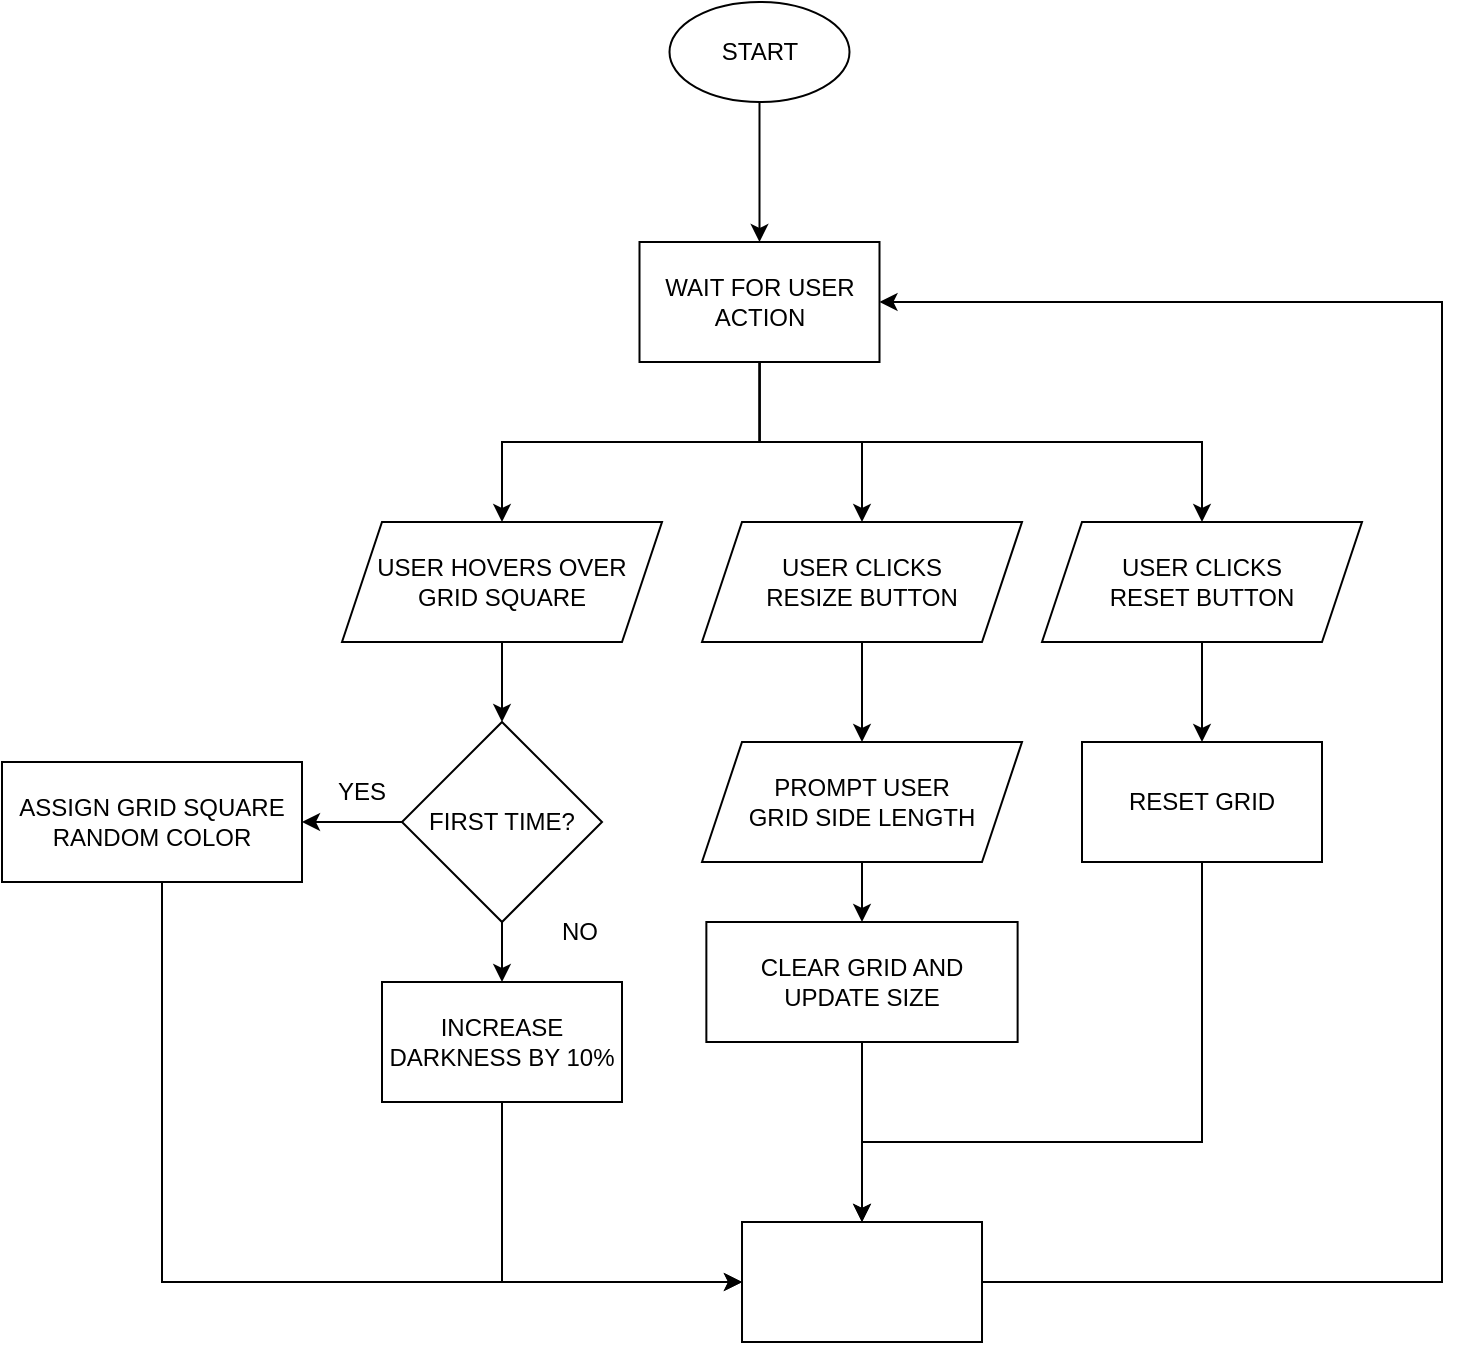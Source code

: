 <mxfile version="21.7.2" type="github">
  <diagram id="C5RBs43oDa-KdzZeNtuy" name="Page-1">
    <mxGraphModel dx="1259" dy="716" grid="1" gridSize="10" guides="1" tooltips="1" connect="1" arrows="1" fold="1" page="1" pageScale="1" pageWidth="827" pageHeight="1169" math="0" shadow="0">
      <root>
        <mxCell id="WIyWlLk6GJQsqaUBKTNV-0" />
        <mxCell id="WIyWlLk6GJQsqaUBKTNV-1" parent="WIyWlLk6GJQsqaUBKTNV-0" />
        <mxCell id="mxwFVXm17W9RLmr-c5UC-21" style="edgeStyle=orthogonalEdgeStyle;rounded=0;orthogonalLoop=1;jettySize=auto;html=1;entryX=0.5;entryY=0;entryDx=0;entryDy=0;" edge="1" parent="WIyWlLk6GJQsqaUBKTNV-1" source="mxwFVXm17W9RLmr-c5UC-1" target="mxwFVXm17W9RLmr-c5UC-5">
          <mxGeometry relative="1" as="geometry" />
        </mxCell>
        <mxCell id="mxwFVXm17W9RLmr-c5UC-1" value="START" style="ellipse;whiteSpace=wrap;html=1;" vertex="1" parent="WIyWlLk6GJQsqaUBKTNV-1">
          <mxGeometry x="353.75" y="20" width="90" height="50" as="geometry" />
        </mxCell>
        <mxCell id="mxwFVXm17W9RLmr-c5UC-28" value="" style="edgeStyle=orthogonalEdgeStyle;rounded=0;orthogonalLoop=1;jettySize=auto;html=1;" edge="1" parent="WIyWlLk6GJQsqaUBKTNV-1" source="mxwFVXm17W9RLmr-c5UC-5" target="mxwFVXm17W9RLmr-c5UC-27">
          <mxGeometry relative="1" as="geometry" />
        </mxCell>
        <mxCell id="mxwFVXm17W9RLmr-c5UC-35" style="edgeStyle=orthogonalEdgeStyle;rounded=0;orthogonalLoop=1;jettySize=auto;html=1;entryX=0.5;entryY=0;entryDx=0;entryDy=0;" edge="1" parent="WIyWlLk6GJQsqaUBKTNV-1" source="mxwFVXm17W9RLmr-c5UC-5" target="mxwFVXm17W9RLmr-c5UC-25">
          <mxGeometry relative="1" as="geometry" />
        </mxCell>
        <mxCell id="mxwFVXm17W9RLmr-c5UC-61" style="edgeStyle=orthogonalEdgeStyle;rounded=0;orthogonalLoop=1;jettySize=auto;html=1;entryX=0.5;entryY=0;entryDx=0;entryDy=0;" edge="1" parent="WIyWlLk6GJQsqaUBKTNV-1" source="mxwFVXm17W9RLmr-c5UC-5" target="mxwFVXm17W9RLmr-c5UC-56">
          <mxGeometry relative="1" as="geometry">
            <Array as="points">
              <mxPoint x="399" y="240" />
              <mxPoint x="620" y="240" />
            </Array>
          </mxGeometry>
        </mxCell>
        <mxCell id="mxwFVXm17W9RLmr-c5UC-5" value="WAIT FOR USER&lt;br&gt;ACTION" style="rounded=0;whiteSpace=wrap;html=1;" vertex="1" parent="WIyWlLk6GJQsqaUBKTNV-1">
          <mxGeometry x="338.75" y="140" width="120" height="60" as="geometry" />
        </mxCell>
        <mxCell id="mxwFVXm17W9RLmr-c5UC-47" style="edgeStyle=orthogonalEdgeStyle;rounded=0;orthogonalLoop=1;jettySize=auto;html=1;exitX=0.5;exitY=1;exitDx=0;exitDy=0;entryX=0.5;entryY=0;entryDx=0;entryDy=0;" edge="1" parent="WIyWlLk6GJQsqaUBKTNV-1" source="mxwFVXm17W9RLmr-c5UC-25" target="mxwFVXm17W9RLmr-c5UC-46">
          <mxGeometry relative="1" as="geometry" />
        </mxCell>
        <mxCell id="mxwFVXm17W9RLmr-c5UC-25" value="USER HOVERS OVER&lt;br&gt;GRID SQUARE" style="shape=parallelogram;perimeter=parallelogramPerimeter;whiteSpace=wrap;html=1;fixedSize=1;" vertex="1" parent="WIyWlLk6GJQsqaUBKTNV-1">
          <mxGeometry x="190" y="280" width="160" height="60" as="geometry" />
        </mxCell>
        <mxCell id="mxwFVXm17W9RLmr-c5UC-30" value="" style="edgeStyle=orthogonalEdgeStyle;rounded=0;orthogonalLoop=1;jettySize=auto;html=1;" edge="1" parent="WIyWlLk6GJQsqaUBKTNV-1" source="mxwFVXm17W9RLmr-c5UC-27" target="mxwFVXm17W9RLmr-c5UC-29">
          <mxGeometry relative="1" as="geometry" />
        </mxCell>
        <mxCell id="mxwFVXm17W9RLmr-c5UC-27" value="USER CLICKS&lt;br&gt;RESIZE BUTTON" style="shape=parallelogram;perimeter=parallelogramPerimeter;whiteSpace=wrap;html=1;fixedSize=1;" vertex="1" parent="WIyWlLk6GJQsqaUBKTNV-1">
          <mxGeometry x="370" y="280" width="160" height="60" as="geometry" />
        </mxCell>
        <mxCell id="mxwFVXm17W9RLmr-c5UC-39" value="" style="edgeStyle=orthogonalEdgeStyle;rounded=0;orthogonalLoop=1;jettySize=auto;html=1;" edge="1" parent="WIyWlLk6GJQsqaUBKTNV-1" source="mxwFVXm17W9RLmr-c5UC-29" target="mxwFVXm17W9RLmr-c5UC-38">
          <mxGeometry relative="1" as="geometry" />
        </mxCell>
        <mxCell id="mxwFVXm17W9RLmr-c5UC-29" value="PROMPT USER&lt;br&gt;GRID SIDE LENGTH" style="shape=parallelogram;perimeter=parallelogramPerimeter;whiteSpace=wrap;html=1;fixedSize=1;" vertex="1" parent="WIyWlLk6GJQsqaUBKTNV-1">
          <mxGeometry x="370" y="390" width="160" height="60" as="geometry" />
        </mxCell>
        <mxCell id="mxwFVXm17W9RLmr-c5UC-53" style="edgeStyle=orthogonalEdgeStyle;rounded=0;orthogonalLoop=1;jettySize=auto;html=1;entryX=0;entryY=0.5;entryDx=0;entryDy=0;" edge="1" parent="WIyWlLk6GJQsqaUBKTNV-1" source="mxwFVXm17W9RLmr-c5UC-36" target="mxwFVXm17W9RLmr-c5UC-41">
          <mxGeometry relative="1" as="geometry">
            <Array as="points">
              <mxPoint x="100" y="660" />
            </Array>
          </mxGeometry>
        </mxCell>
        <mxCell id="mxwFVXm17W9RLmr-c5UC-36" value="ASSIGN GRID SQUARE RANDOM COLOR" style="whiteSpace=wrap;html=1;" vertex="1" parent="WIyWlLk6GJQsqaUBKTNV-1">
          <mxGeometry x="20" y="400" width="150" height="60" as="geometry" />
        </mxCell>
        <mxCell id="mxwFVXm17W9RLmr-c5UC-42" value="" style="edgeStyle=orthogonalEdgeStyle;rounded=0;orthogonalLoop=1;jettySize=auto;html=1;" edge="1" parent="WIyWlLk6GJQsqaUBKTNV-1" source="mxwFVXm17W9RLmr-c5UC-38" target="mxwFVXm17W9RLmr-c5UC-41">
          <mxGeometry relative="1" as="geometry" />
        </mxCell>
        <mxCell id="mxwFVXm17W9RLmr-c5UC-38" value="CLEAR GRID AND&lt;br&gt;UPDATE SIZE" style="whiteSpace=wrap;html=1;" vertex="1" parent="WIyWlLk6GJQsqaUBKTNV-1">
          <mxGeometry x="372.18" y="480" width="155.63" height="60" as="geometry" />
        </mxCell>
        <mxCell id="mxwFVXm17W9RLmr-c5UC-55" style="edgeStyle=orthogonalEdgeStyle;rounded=0;orthogonalLoop=1;jettySize=auto;html=1;entryX=1;entryY=0.5;entryDx=0;entryDy=0;" edge="1" parent="WIyWlLk6GJQsqaUBKTNV-1" source="mxwFVXm17W9RLmr-c5UC-41" target="mxwFVXm17W9RLmr-c5UC-5">
          <mxGeometry relative="1" as="geometry">
            <Array as="points">
              <mxPoint x="740" y="660" />
              <mxPoint x="740" y="170" />
            </Array>
          </mxGeometry>
        </mxCell>
        <mxCell id="mxwFVXm17W9RLmr-c5UC-41" value="" style="whiteSpace=wrap;html=1;" vertex="1" parent="WIyWlLk6GJQsqaUBKTNV-1">
          <mxGeometry x="390.005" y="630" width="120" height="60" as="geometry" />
        </mxCell>
        <mxCell id="mxwFVXm17W9RLmr-c5UC-48" value="" style="edgeStyle=orthogonalEdgeStyle;rounded=0;orthogonalLoop=1;jettySize=auto;html=1;" edge="1" parent="WIyWlLk6GJQsqaUBKTNV-1" source="mxwFVXm17W9RLmr-c5UC-46" target="mxwFVXm17W9RLmr-c5UC-36">
          <mxGeometry relative="1" as="geometry" />
        </mxCell>
        <mxCell id="mxwFVXm17W9RLmr-c5UC-52" value="" style="edgeStyle=orthogonalEdgeStyle;rounded=0;orthogonalLoop=1;jettySize=auto;html=1;" edge="1" parent="WIyWlLk6GJQsqaUBKTNV-1" source="mxwFVXm17W9RLmr-c5UC-46" target="mxwFVXm17W9RLmr-c5UC-51">
          <mxGeometry relative="1" as="geometry" />
        </mxCell>
        <mxCell id="mxwFVXm17W9RLmr-c5UC-46" value="FIRST TIME?" style="rhombus;whiteSpace=wrap;html=1;" vertex="1" parent="WIyWlLk6GJQsqaUBKTNV-1">
          <mxGeometry x="220" y="380" width="100" height="100" as="geometry" />
        </mxCell>
        <mxCell id="mxwFVXm17W9RLmr-c5UC-49" value="YES" style="text;html=1;strokeColor=none;fillColor=none;align=center;verticalAlign=middle;whiteSpace=wrap;rounded=0;" vertex="1" parent="WIyWlLk6GJQsqaUBKTNV-1">
          <mxGeometry x="170" y="400" width="60" height="30" as="geometry" />
        </mxCell>
        <mxCell id="mxwFVXm17W9RLmr-c5UC-50" value="NO" style="text;html=1;strokeColor=none;fillColor=none;align=center;verticalAlign=middle;whiteSpace=wrap;rounded=0;" vertex="1" parent="WIyWlLk6GJQsqaUBKTNV-1">
          <mxGeometry x="278.74" y="470" width="60" height="30" as="geometry" />
        </mxCell>
        <mxCell id="mxwFVXm17W9RLmr-c5UC-54" style="edgeStyle=orthogonalEdgeStyle;rounded=0;orthogonalLoop=1;jettySize=auto;html=1;entryX=0;entryY=0.5;entryDx=0;entryDy=0;" edge="1" parent="WIyWlLk6GJQsqaUBKTNV-1" source="mxwFVXm17W9RLmr-c5UC-51" target="mxwFVXm17W9RLmr-c5UC-41">
          <mxGeometry relative="1" as="geometry">
            <Array as="points">
              <mxPoint x="270" y="660" />
            </Array>
          </mxGeometry>
        </mxCell>
        <mxCell id="mxwFVXm17W9RLmr-c5UC-51" value="INCREASE DARKNESS BY 10%" style="rounded=0;whiteSpace=wrap;html=1;" vertex="1" parent="WIyWlLk6GJQsqaUBKTNV-1">
          <mxGeometry x="210" y="510" width="120" height="60" as="geometry" />
        </mxCell>
        <mxCell id="mxwFVXm17W9RLmr-c5UC-63" value="" style="edgeStyle=orthogonalEdgeStyle;rounded=0;orthogonalLoop=1;jettySize=auto;html=1;" edge="1" parent="WIyWlLk6GJQsqaUBKTNV-1" source="mxwFVXm17W9RLmr-c5UC-56" target="mxwFVXm17W9RLmr-c5UC-62">
          <mxGeometry relative="1" as="geometry" />
        </mxCell>
        <mxCell id="mxwFVXm17W9RLmr-c5UC-56" value="USER CLICKS&lt;br&gt;RESET BUTTON" style="shape=parallelogram;perimeter=parallelogramPerimeter;whiteSpace=wrap;html=1;fixedSize=1;" vertex="1" parent="WIyWlLk6GJQsqaUBKTNV-1">
          <mxGeometry x="540" y="280" width="160" height="60" as="geometry" />
        </mxCell>
        <mxCell id="mxwFVXm17W9RLmr-c5UC-64" style="edgeStyle=orthogonalEdgeStyle;rounded=0;orthogonalLoop=1;jettySize=auto;html=1;entryX=0.5;entryY=0;entryDx=0;entryDy=0;" edge="1" parent="WIyWlLk6GJQsqaUBKTNV-1" source="mxwFVXm17W9RLmr-c5UC-62" target="mxwFVXm17W9RLmr-c5UC-41">
          <mxGeometry relative="1" as="geometry">
            <Array as="points">
              <mxPoint x="620" y="590" />
              <mxPoint x="450" y="590" />
            </Array>
          </mxGeometry>
        </mxCell>
        <mxCell id="mxwFVXm17W9RLmr-c5UC-62" value="RESET GRID" style="whiteSpace=wrap;html=1;" vertex="1" parent="WIyWlLk6GJQsqaUBKTNV-1">
          <mxGeometry x="560" y="390" width="120" height="60" as="geometry" />
        </mxCell>
      </root>
    </mxGraphModel>
  </diagram>
</mxfile>
